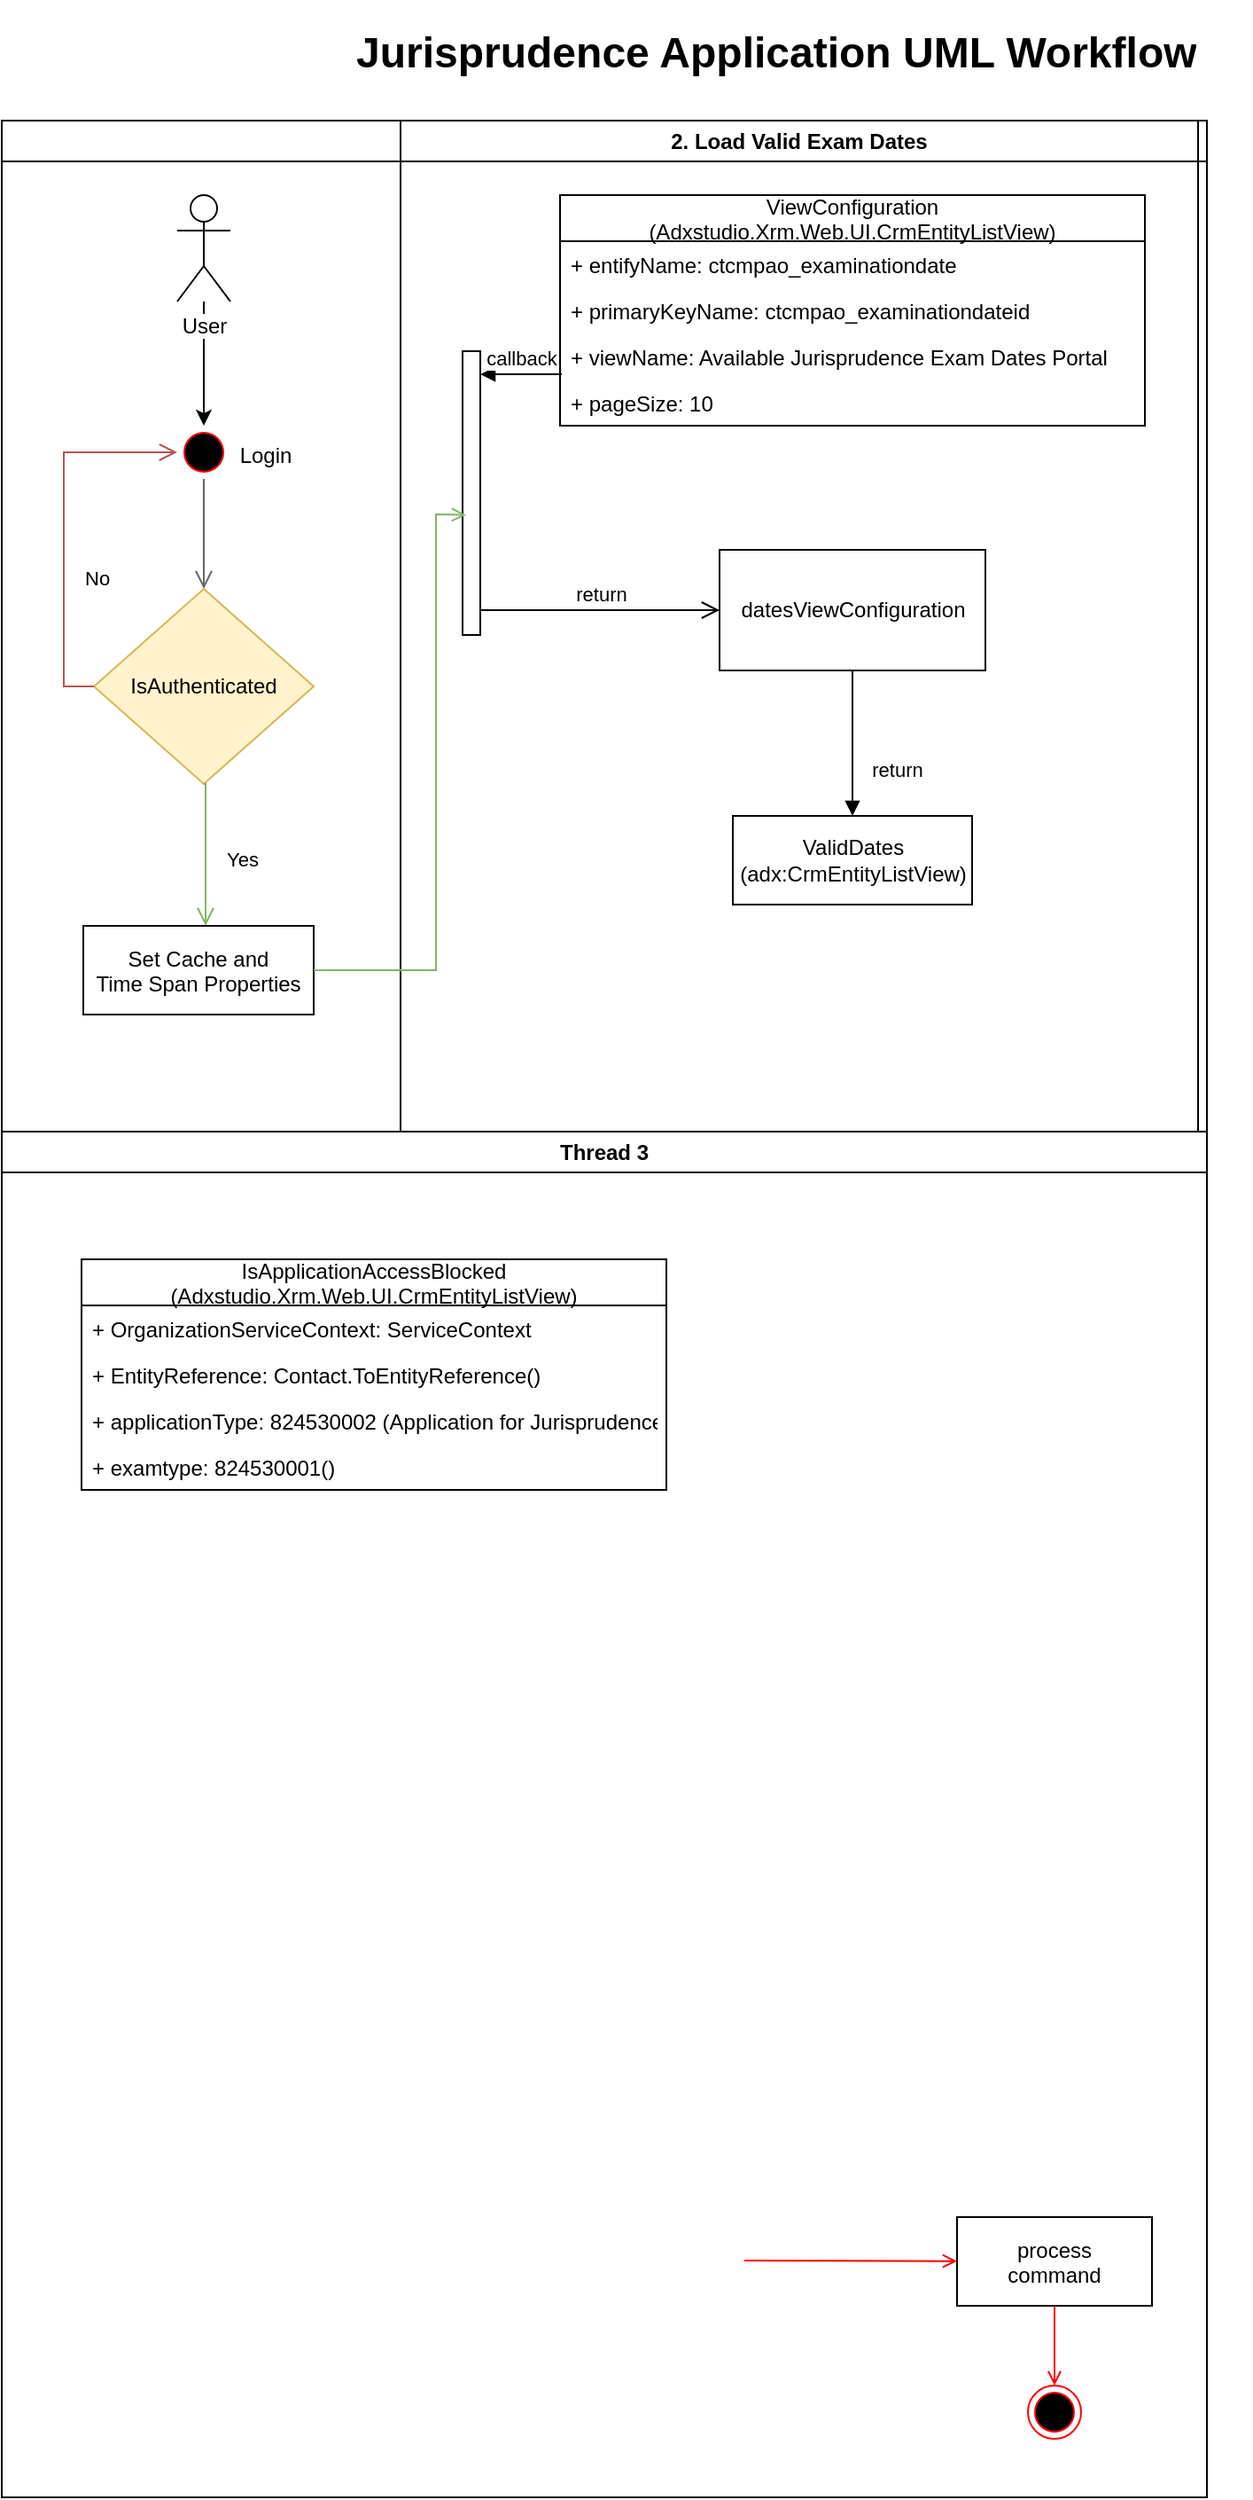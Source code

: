 <mxfile version="12.2.0" type="github" pages="1">
  <diagram name="Page-1" id="e7e014a7-5840-1c2e-5031-d8a46d1fe8dd">
    <mxGraphModel dx="1408" dy="748" grid="1" gridSize="10" guides="1" tooltips="1" connect="1" arrows="1" fold="1" page="1" pageScale="1" pageWidth="1169" pageHeight="826" background="#ffffff" math="0" shadow="0">
      <root>
        <mxCell id="0"/>
        <mxCell id="1" parent="0"/>
        <mxCell id="2" value="1. Authentication" style="swimlane;whiteSpace=wrap" parent="1" vertex="1">
          <mxGeometry x="165" y="128" width="680" height="1340" as="geometry"/>
        </mxCell>
        <mxCell id="5" value="" style="ellipse;shape=startState;fillColor=#000000;strokeColor=#ff0000;" parent="2" vertex="1">
          <mxGeometry x="99" y="172" width="30" height="30" as="geometry"/>
        </mxCell>
        <mxCell id="6" value="" style="edgeStyle=elbowEdgeStyle;elbow=horizontal;verticalAlign=bottom;endArrow=open;endSize=8;strokeColor=#666666;endFill=1;rounded=0;entryX=0.5;entryY=0;entryDx=0;entryDy=0;fillColor=#f5f5f5;" parent="2" source="5" target="Et23XqPSTgTjZvxR6nic-42" edge="1">
          <mxGeometry x="99" y="172" as="geometry">
            <mxPoint x="114.5" y="242" as="targetPoint"/>
          </mxGeometry>
        </mxCell>
        <mxCell id="10" value="Set Cache and &#xa;Time Span Properties" style="" parent="2" vertex="1">
          <mxGeometry x="46" y="454" width="130" height="50" as="geometry"/>
        </mxCell>
        <mxCell id="Et23XqPSTgTjZvxR6nic-42" value="IsAuthenticated" style="rhombus;whiteSpace=wrap;html=1;fillColor=#fff2cc;strokeColor=#d6b656;" parent="2" vertex="1">
          <mxGeometry x="52" y="264" width="124" height="110" as="geometry"/>
        </mxCell>
        <mxCell id="Et23XqPSTgTjZvxR6nic-45" value="Yes" style="edgeStyle=elbowEdgeStyle;elbow=horizontal;align=left;verticalAlign=top;endArrow=open;endSize=8;strokeColor=#82b366;endFill=1;rounded=0;exitX=0.5;exitY=1;exitDx=0;exitDy=0;fillColor=#d5e8d4;" parent="2" source="Et23XqPSTgTjZvxR6nic-42" target="10" edge="1">
          <mxGeometry x="-0.27" y="10" relative="1" as="geometry">
            <mxPoint x="175.5" y="444" as="targetPoint"/>
            <mxPoint x="175.5" y="383.75" as="sourcePoint"/>
            <Array as="points">
              <mxPoint x="115" y="424"/>
              <mxPoint x="125" y="414"/>
            </Array>
            <mxPoint y="1" as="offset"/>
          </mxGeometry>
        </mxCell>
        <mxCell id="Et23XqPSTgTjZvxR6nic-46" value="No" style="edgeStyle=elbowEdgeStyle;elbow=horizontal;align=left;verticalAlign=top;endArrow=open;endSize=8;strokeColor=#b85450;endFill=1;rounded=0;exitX=0;exitY=0.5;exitDx=0;exitDy=0;fillColor=#f8cecc;entryX=0;entryY=0.5;entryDx=0;entryDy=0;" parent="2" source="Et23XqPSTgTjZvxR6nic-42" target="5" edge="1">
          <mxGeometry x="-0.136" y="-9" relative="1" as="geometry">
            <mxPoint x="25" y="407" as="targetPoint"/>
            <mxPoint x="24.5" y="324" as="sourcePoint"/>
            <Array as="points">
              <mxPoint x="35" y="254"/>
              <mxPoint x="35" y="364"/>
            </Array>
            <mxPoint x="1" y="1" as="offset"/>
          </mxGeometry>
        </mxCell>
        <mxCell id="Et23XqPSTgTjZvxR6nic-47" value="Login" style="text;html=1;strokeColor=none;fillColor=none;align=center;verticalAlign=middle;whiteSpace=wrap;rounded=0;" parent="2" vertex="1">
          <mxGeometry x="129" y="179" width="40" height="20" as="geometry"/>
        </mxCell>
        <mxCell id="zbCqpcpXdRwh8xc6tJT4-55" value="" style="edgeStyle=orthogonalEdgeStyle;rounded=0;orthogonalLoop=1;jettySize=auto;html=1;entryX=0.5;entryY=0;entryDx=0;entryDy=0;" parent="2" source="zbCqpcpXdRwh8xc6tJT4-42" target="5" edge="1">
          <mxGeometry relative="1" as="geometry"/>
        </mxCell>
        <mxCell id="zbCqpcpXdRwh8xc6tJT4-42" value="User" style="shape=umlActor;verticalLabelPosition=bottom;labelBackgroundColor=#ffffff;verticalAlign=top;html=1;" parent="2" vertex="1">
          <mxGeometry x="99" y="42" width="30" height="60" as="geometry"/>
        </mxCell>
        <mxCell id="4" value="Thread 3" style="swimlane;whiteSpace=wrap" parent="2" vertex="1">
          <mxGeometry y="570" width="680" height="770" as="geometry"/>
        </mxCell>
        <mxCell id="33" value="process&#xa;command" style="" parent="4" vertex="1">
          <mxGeometry x="539" y="612" width="110" height="50" as="geometry"/>
        </mxCell>
        <mxCell id="37" value="" style="edgeStyle=none;strokeColor=#FF0000;endArrow=open;endFill=1;rounded=0" parent="4" target="33" edge="1">
          <mxGeometry width="100" height="100" relative="1" as="geometry">
            <mxPoint x="419" y="636.5" as="sourcePoint"/>
            <mxPoint x="539" y="636.5" as="targetPoint"/>
          </mxGeometry>
        </mxCell>
        <mxCell id="38" value="" style="ellipse;shape=endState;fillColor=#000000;strokeColor=#ff0000" parent="4" vertex="1">
          <mxGeometry x="579" y="707" width="30" height="30" as="geometry"/>
        </mxCell>
        <mxCell id="39" value="" style="endArrow=open;strokeColor=#FF0000;endFill=1;rounded=0" parent="4" source="33" target="38" edge="1">
          <mxGeometry relative="1" as="geometry"/>
        </mxCell>
        <mxCell id="zbCqpcpXdRwh8xc6tJT4-56" value="IsApplicationAccessBlocked &#xa;(Adxstudio.Xrm.Web.UI.CrmEntityListView)" style="swimlane;fontStyle=0;childLayout=stackLayout;horizontal=1;startSize=26;fillColor=none;horizontalStack=0;resizeParent=1;resizeParentMax=0;resizeLast=0;collapsible=1;marginBottom=0;" parent="4" vertex="1">
          <mxGeometry x="45" y="72" width="330" height="130" as="geometry"/>
        </mxCell>
        <mxCell id="zbCqpcpXdRwh8xc6tJT4-57" value="+ OrganizationServiceContext: ServiceContext" style="text;strokeColor=none;fillColor=none;align=left;verticalAlign=top;spacingLeft=4;spacingRight=4;overflow=hidden;rotatable=0;points=[[0,0.5],[1,0.5]];portConstraint=eastwest;" parent="zbCqpcpXdRwh8xc6tJT4-56" vertex="1">
          <mxGeometry y="26" width="330" height="26" as="geometry"/>
        </mxCell>
        <mxCell id="zbCqpcpXdRwh8xc6tJT4-58" value="+ EntityReference: Contact.ToEntityReference()" style="text;strokeColor=none;fillColor=none;align=left;verticalAlign=top;spacingLeft=4;spacingRight=4;overflow=hidden;rotatable=0;points=[[0,0.5],[1,0.5]];portConstraint=eastwest;" parent="zbCqpcpXdRwh8xc6tJT4-56" vertex="1">
          <mxGeometry y="52" width="330" height="26" as="geometry"/>
        </mxCell>
        <mxCell id="zbCqpcpXdRwh8xc6tJT4-59" value="+ applicationType: 824530002 (Application for Jurisprudence)" style="text;strokeColor=none;fillColor=none;align=left;verticalAlign=top;spacingLeft=4;spacingRight=4;overflow=hidden;rotatable=0;points=[[0,0.5],[1,0.5]];portConstraint=eastwest;" parent="zbCqpcpXdRwh8xc6tJT4-56" vertex="1">
          <mxGeometry y="78" width="330" height="26" as="geometry"/>
        </mxCell>
        <mxCell id="zbCqpcpXdRwh8xc6tJT4-60" value="+ examtype: 824530001()" style="text;strokeColor=none;fillColor=none;align=left;verticalAlign=top;spacingLeft=4;spacingRight=4;overflow=hidden;rotatable=0;points=[[0,0.5],[1,0.5]];portConstraint=eastwest;" parent="zbCqpcpXdRwh8xc6tJT4-56" vertex="1">
          <mxGeometry y="104" width="330" height="26" as="geometry"/>
        </mxCell>
        <mxCell id="3" value="2. Load Valid Exam Dates" style="swimlane;whiteSpace=wrap" parent="1" vertex="1">
          <mxGeometry x="390" y="128" width="450" height="570" as="geometry"/>
        </mxCell>
        <mxCell id="Et23XqPSTgTjZvxR6nic-51" value="ViewConfiguration &#xa;(Adxstudio.Xrm.Web.UI.CrmEntityListView)" style="swimlane;fontStyle=0;childLayout=stackLayout;horizontal=1;startSize=26;fillColor=none;horizontalStack=0;resizeParent=1;resizeParentMax=0;resizeLast=0;collapsible=1;marginBottom=0;" parent="3" vertex="1">
          <mxGeometry x="90" y="42" width="330" height="130" as="geometry"/>
        </mxCell>
        <mxCell id="Et23XqPSTgTjZvxR6nic-52" value="+ entifyName: ctcmpao_examinationdate" style="text;strokeColor=none;fillColor=none;align=left;verticalAlign=top;spacingLeft=4;spacingRight=4;overflow=hidden;rotatable=0;points=[[0,0.5],[1,0.5]];portConstraint=eastwest;" parent="Et23XqPSTgTjZvxR6nic-51" vertex="1">
          <mxGeometry y="26" width="330" height="26" as="geometry"/>
        </mxCell>
        <mxCell id="Et23XqPSTgTjZvxR6nic-53" value="+ primaryKeyName: ctcmpao_examinationdateid" style="text;strokeColor=none;fillColor=none;align=left;verticalAlign=top;spacingLeft=4;spacingRight=4;overflow=hidden;rotatable=0;points=[[0,0.5],[1,0.5]];portConstraint=eastwest;" parent="Et23XqPSTgTjZvxR6nic-51" vertex="1">
          <mxGeometry y="52" width="330" height="26" as="geometry"/>
        </mxCell>
        <mxCell id="Et23XqPSTgTjZvxR6nic-54" value="+ viewName: Available Jurisprudence Exam Dates Portal" style="text;strokeColor=none;fillColor=none;align=left;verticalAlign=top;spacingLeft=4;spacingRight=4;overflow=hidden;rotatable=0;points=[[0,0.5],[1,0.5]];portConstraint=eastwest;" parent="Et23XqPSTgTjZvxR6nic-51" vertex="1">
          <mxGeometry y="78" width="330" height="26" as="geometry"/>
        </mxCell>
        <mxCell id="Et23XqPSTgTjZvxR6nic-55" value="+ pageSize: 10" style="text;strokeColor=none;fillColor=none;align=left;verticalAlign=top;spacingLeft=4;spacingRight=4;overflow=hidden;rotatable=0;points=[[0,0.5],[1,0.5]];portConstraint=eastwest;" parent="Et23XqPSTgTjZvxR6nic-51" vertex="1">
          <mxGeometry y="104" width="330" height="26" as="geometry"/>
        </mxCell>
        <mxCell id="Et23XqPSTgTjZvxR6nic-58" value="datesViewConfiguration" style="html=1;" parent="3" vertex="1">
          <mxGeometry x="180" y="242" width="150" height="68" as="geometry"/>
        </mxCell>
        <mxCell id="Et23XqPSTgTjZvxR6nic-61" value="" style="html=1;points=[];perimeter=orthogonalPerimeter;" parent="3" vertex="1">
          <mxGeometry x="35" y="130" width="10" height="160" as="geometry"/>
        </mxCell>
        <mxCell id="Et23XqPSTgTjZvxR6nic-62" value="callback" style="html=1;verticalAlign=bottom;endArrow=block;exitX=0.003;exitY=0.885;exitDx=0;exitDy=0;exitPerimeter=0;" parent="3" source="Et23XqPSTgTjZvxR6nic-54" target="Et23XqPSTgTjZvxR6nic-61" edge="1">
          <mxGeometry relative="1" as="geometry">
            <mxPoint x="105" y="172" as="sourcePoint"/>
          </mxGeometry>
        </mxCell>
        <mxCell id="Et23XqPSTgTjZvxR6nic-63" value="return" style="html=1;verticalAlign=bottom;endArrow=open;endSize=8;" parent="3" edge="1">
          <mxGeometry relative="1" as="geometry">
            <mxPoint x="180" y="276" as="targetPoint"/>
            <mxPoint x="45" y="276" as="sourcePoint"/>
          </mxGeometry>
        </mxCell>
        <mxCell id="zbCqpcpXdRwh8xc6tJT4-40" value="ValidDates&lt;br&gt;(adx:CrmEntityListView)" style="html=1;" parent="3" vertex="1">
          <mxGeometry x="187.5" y="392" width="135" height="50" as="geometry"/>
        </mxCell>
        <mxCell id="zbCqpcpXdRwh8xc6tJT4-41" value="return" style="html=1;verticalAlign=bottom;endArrow=block;entryX=0.5;entryY=0;entryDx=0;entryDy=0;exitX=0.5;exitY=1;exitDx=0;exitDy=0;" parent="3" source="Et23XqPSTgTjZvxR6nic-58" target="zbCqpcpXdRwh8xc6tJT4-40" edge="1">
          <mxGeometry x="0.575" y="25" width="80" relative="1" as="geometry">
            <mxPoint x="250" y="292" as="sourcePoint"/>
            <mxPoint x="310" y="302" as="targetPoint"/>
            <mxPoint as="offset"/>
          </mxGeometry>
        </mxCell>
        <mxCell id="20" value="" style="endArrow=open;strokeColor=#82b366;endFill=1;rounded=0;fillColor=#d5e8d4;entryX=0.2;entryY=0.577;entryDx=0;entryDy=0;entryPerimeter=0;exitX=1;exitY=0.5;exitDx=0;exitDy=0;" parent="1" source="10" target="Et23XqPSTgTjZvxR6nic-61" edge="1">
          <mxGeometry relative="1" as="geometry">
            <mxPoint x="450" y="205" as="targetPoint"/>
            <Array as="points">
              <mxPoint x="410" y="607"/>
              <mxPoint x="410" y="350"/>
            </Array>
          </mxGeometry>
        </mxCell>
        <mxCell id="Et23XqPSTgTjZvxR6nic-41" value="&lt;h1&gt;Jurisprudence Application UML Workflow&lt;/h1&gt;" style="text;html=1;strokeColor=none;fillColor=none;spacing=5;spacingTop=-20;whiteSpace=wrap;overflow=hidden;rounded=0;" parent="1" vertex="1">
          <mxGeometry x="360" y="70" width="510" height="50" as="geometry"/>
        </mxCell>
      </root>
    </mxGraphModel>
  </diagram>
</mxfile>
